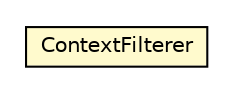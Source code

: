 #!/usr/local/bin/dot
#
# Class diagram 
# Generated by UMLGraph version R5_6-24-gf6e263 (http://www.umlgraph.org/)
#

digraph G {
	edge [fontname="Helvetica",fontsize=10,labelfontname="Helvetica",labelfontsize=10];
	node [fontname="Helvetica",fontsize=10,shape=plaintext];
	nodesep=0.25;
	ranksep=0.5;
	// org.universAAL.middleware.context.impl.ContextStrategy.ContextFilterer
	c158521 [label=<<table title="org.universAAL.middleware.context.impl.ContextStrategy.ContextFilterer" border="0" cellborder="1" cellspacing="0" cellpadding="2" port="p" bgcolor="lemonChiffon" href="./ContextStrategy.ContextFilterer.html">
		<tr><td><table border="0" cellspacing="0" cellpadding="1">
<tr><td align="center" balign="center"> ContextFilterer </td></tr>
		</table></td></tr>
		</table>>, URL="./ContextStrategy.ContextFilterer.html", fontname="Helvetica", fontcolor="black", fontsize=10.0];
}

